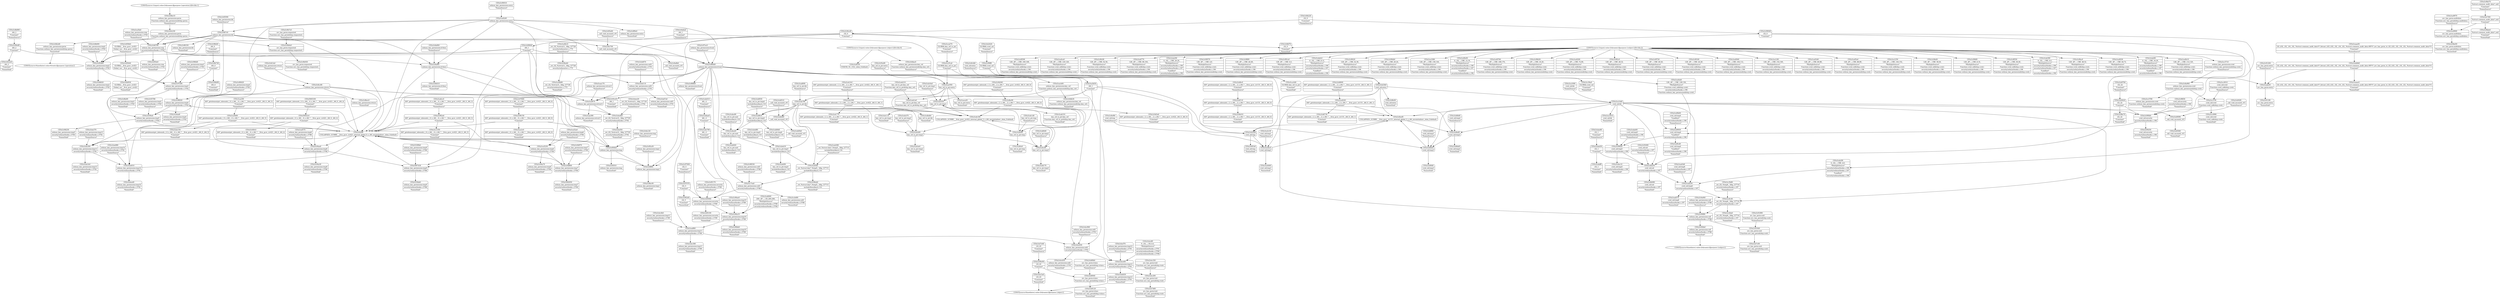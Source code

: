 digraph {
	CE0x3c8b600 [shape=record,shape=Mrecord,label="{CE0x3c8b600|selinux_key_permission:tmp2|security/selinux/hooks.c,5783|*SummSource*}"]
	CE0x3cdd0d0 [shape=record,shape=Mrecord,label="{CE0x3cdd0d0|key_ref_to_ptr:tmp3|*SummSource*}"]
	CE0x3cdc030 [shape=record,shape=Mrecord,label="{CE0x3cdc030|key_ref_to_ptr:tmp1}"]
	CE0x3cdd6c0 [shape=record,shape=Mrecord,label="{CE0x3cdd6c0|key_ref_to_ptr:tmp4|include/linux/key.h,116}"]
	CE0x3c8bec0 [shape=record,shape=Mrecord,label="{CE0x3c8bec0|selinux_key_permission:return|*SummSink*}"]
	CE0x3c96bb0 [shape=record,shape=Mrecord,label="{CE0x3c96bb0|selinux_key_permission:tmp10|security/selinux/hooks.c,5789|*SummSink*}"]
	CE0x3caf3b0 [shape=record,shape=Mrecord,label="{CE0x3caf3b0|_ret_%struct.key*_%tmp5,_!dbg_!27715|include/linux/key.h,116}"]
	CE0x3ca0030 [shape=record,shape=Mrecord,label="{CE0x3ca0030|128:_i8*,_:_CRE_64,72_|*MultipleSource*|Function::cred_sid&Arg::cred::|security/selinux/hooks.c,196|Function::selinux_key_permission&Arg::cred::}"]
	CE0x3cdbe90 [shape=record,shape=Mrecord,label="{CE0x3cdbe90|i64*_getelementptr_inbounds_(_2_x_i64_,_2_x_i64_*___llvm_gcov_ctr422,_i64_0,_i64_0)|*Constant*}"]
	CE0x3ca9970 [shape=record,shape=Mrecord,label="{CE0x3ca9970|avc_has_perm:auditdata|Function::avc_has_perm&Arg::auditdata::|*SummSource*}"]
	CE0x3cdf330 [shape=record,shape=Mrecord,label="{CE0x3cdf330|VOIDTB_TE:_CE2:_elem_0:default:}"]
	CE0x3c91200 [shape=record,shape=Mrecord,label="{CE0x3c91200|avc_has_perm:entry|*SummSource*}"]
	CE0x3cded80 [shape=record,shape=Mrecord,label="{CE0x3cded80|key_ref_to_ptr:tmp5|include/linux/key.h,116|*SummSource*}"]
	CE0x3c8d620 [shape=record,shape=Mrecord,label="{CE0x3c8d620|selinux_key_permission:tmp2|security/selinux/hooks.c,5783|*SummSink*}"]
	CE0x3cda0f0 [shape=record,shape=Mrecord,label="{CE0x3cda0f0|4:_i32,_:_CRE_16,20_|*MultipleSource*|security/selinux/hooks.c,196|security/selinux/hooks.c,197|*LoadInst*|security/selinux/hooks.c,196}"]
	CE0x3c8d930 [shape=record,shape=Mrecord,label="{CE0x3c8d930|GLOBAL:__llvm_gcov_ctr421|Global_var:__llvm_gcov_ctr421|*SummSink*}"]
	CE0x3c9d240 [shape=record,shape=Mrecord,label="{CE0x3c9d240|i64*_getelementptr_inbounds_(_2_x_i64_,_2_x_i64_*___llvm_gcov_ctr422,_i64_0,_i64_0)|*Constant*|*SummSource*}"]
	CE0x3cbd430 [shape=record,shape=Mrecord,label="{CE0x3cbd430|selinux_key_permission:tmp12|security/selinux/hooks.c,5791|*SummSink*}"]
	CE0x3cdb250 [shape=record,shape=Mrecord,label="{CE0x3cdb250|cred_sid:sid|security/selinux/hooks.c,197}"]
	CE0x3cb7f40 [shape=record,shape=Mrecord,label="{CE0x3cb7f40|%struct.common_audit_data*_null|*Constant*}"]
	CE0x3ca0b10 [shape=record,shape=Mrecord,label="{CE0x3ca0b10|128:_i8*,_:_CRE_112,120_|*MultipleSource*|Function::cred_sid&Arg::cred::|security/selinux/hooks.c,196|Function::selinux_key_permission&Arg::cred::}"]
	CE0x3ca4ad0 [shape=record,shape=Mrecord,label="{CE0x3ca4ad0|selinux_key_permission:tmp4|security/selinux/hooks.c,5783|*SummSink*}"]
	CE0x3cdbfa0 [shape=record,shape=Mrecord,label="{CE0x3cdbfa0|key_ref_to_ptr:tmp|*SummSink*}"]
	CE0x3c96230 [shape=record,shape=Mrecord,label="{CE0x3c96230|selinux_key_permission:tmp5|security/selinux/hooks.c,5783|*SummSink*}"]
	CE0x3c8c230 [shape=record,shape=Mrecord,label="{CE0x3c8c230|selinux_key_permission:perm|Function::selinux_key_permission&Arg::perm::}"]
	CE0x3c99820 [shape=record,shape=Mrecord,label="{CE0x3c99820|cred_sid:tmp5|security/selinux/hooks.c,196}"]
	CE0x3c99040 [shape=record,shape=Mrecord,label="{CE0x3c99040|i32_0|*Constant*}"]
	CE0x3c8bc00 [shape=record,shape=Mrecord,label="{CE0x3c8bc00|selinux_key_permission:tmp1|*SummSink*}"]
	CE0x3c884d0 [shape=record,shape=Mrecord,label="{CE0x3c884d0|selinux_key_permission:if.end}"]
	CE0x3c9bd30 [shape=record,shape=Mrecord,label="{CE0x3c9bd30|avc_has_perm:auditdata|Function::avc_has_perm&Arg::auditdata::|*SummSink*}"]
	CE0x3c8a960 [shape=record,shape=Mrecord,label="{CE0x3c8a960|selinux_key_permission:cred|Function::selinux_key_permission&Arg::cred::}"]
	CE0x3c8a120 [shape=record,shape=Mrecord,label="{CE0x3c8a120|selinux_key_permission:tmp|*SummSource*}"]
	CE0x3cda780 [shape=record,shape=Mrecord,label="{CE0x3cda780|key_ref_to_ptr:bb}"]
	CE0x3cc3710 [shape=record,shape=Mrecord,label="{CE0x3cc3710|selinux_key_permission:cred|Function::selinux_key_permission&Arg::cred::|*SummSource*}"]
	CE0x3c8ef60 [shape=record,shape=Mrecord,label="{CE0x3c8ef60|cred_sid:tmp|*SummSource*}"]
	CE0x3cbc580 [shape=record,shape=Mrecord,label="{CE0x3cbc580|selinux_key_permission:tmp11|security/selinux/hooks.c,5789|*SummSink*}"]
	CE0x3cb9360 [shape=record,shape=Mrecord,label="{CE0x3cb9360|_call_void_mcount()_#3|*SummSink*}"]
	CE0x3cd9590 [shape=record,shape=Mrecord,label="{CE0x3cd9590|128:_i8*,_:_CRE_160,168_|*MultipleSource*|Function::cred_sid&Arg::cred::|security/selinux/hooks.c,196|Function::selinux_key_permission&Arg::cred::}"]
	CE0x3cdaff0 [shape=record,shape=Mrecord,label="{CE0x3cdaff0|i32_1|*Constant*|*SummSink*}"]
	CE0x3c8b220 [shape=record,shape=Mrecord,label="{CE0x3c8b220|i32_0|*Constant*|*SummSource*}"]
	CE0x3ca0ce0 [shape=record,shape=Mrecord,label="{CE0x3ca0ce0|128:_i8*,_:_CRE_120,128_|*MultipleSource*|Function::cred_sid&Arg::cred::|security/selinux/hooks.c,196|Function::selinux_key_permission&Arg::cred::}"]
	CE0x3ca14d0 [shape=record,shape=Mrecord,label="{CE0x3ca14d0|cred_sid:bb}"]
	CE0x3c9b930 [shape=record,shape=Mrecord,label="{CE0x3c9b930|avc_has_perm:requested|Function::avc_has_perm&Arg::requested::|*SummSink*}"]
	CE0x3c8d410 [shape=record,shape=Mrecord,label="{CE0x3c8d410|selinux_key_permission:if.then|*SummSink*}"]
	CE0x3cbe150 [shape=record,shape=Mrecord,label="{CE0x3cbe150|i64*_getelementptr_inbounds_(_6_x_i64_,_6_x_i64_*___llvm_gcov_ctr421,_i64_0,_i64_5)|*Constant*|*SummSink*}"]
	CE0x3cc1350 [shape=record,shape=Mrecord,label="{CE0x3cc1350|i64*_getelementptr_inbounds_(_6_x_i64_,_6_x_i64_*___llvm_gcov_ctr421,_i64_0,_i64_3)|*Constant*|*SummSink*}"]
	CE0x3c99ff0 [shape=record,shape=Mrecord,label="{CE0x3c99ff0|GLOBAL:cred_sid|*Constant*}"]
	CE0x3cbcf70 [shape=record,shape=Mrecord,label="{CE0x3cbcf70|selinux_key_permission:tmp12|security/selinux/hooks.c,5791|*SummSource*}"]
	CE0x3c9fc90 [shape=record,shape=Mrecord,label="{CE0x3c9fc90|128:_i8*,_:_CRE_52,56_|*MultipleSource*|Function::cred_sid&Arg::cred::|security/selinux/hooks.c,196|Function::selinux_key_permission&Arg::cred::}"]
	CE0x3caa170 [shape=record,shape=Mrecord,label="{CE0x3caa170|selinux_key_permission:retval.0|*SummSource*}"]
	CE0x3cbe880 [shape=record,shape=Mrecord,label="{CE0x3cbe880|selinux_key_permission:tmp14|security/selinux/hooks.c,5792|*SummSource*}"]
	CE0x3ca9f70 [shape=record,shape=Mrecord,label="{CE0x3ca9f70|selinux_key_permission:retval.0}"]
	CE0x3cd9930 [shape=record,shape=Mrecord,label="{CE0x3cd9930|cred_sid:tmp4|*LoadInst*|security/selinux/hooks.c,196}"]
	CE0x3c986d0 [shape=record,shape=Mrecord,label="{CE0x3c986d0|selinux_key_permission:tmp3|security/selinux/hooks.c,5783|*SummSource*}"]
	CE0x3cc6da0 [shape=record,shape=Mrecord,label="{CE0x3cc6da0|_ret_i32_%tmp6,_!dbg_!27716|security/selinux/hooks.c,197|*SummSink*}"]
	CE0x3ca0770 [shape=record,shape=Mrecord,label="{CE0x3ca0770|128:_i8*,_:_CRE_96,104_|*MultipleSource*|Function::cred_sid&Arg::cred::|security/selinux/hooks.c,196|Function::selinux_key_permission&Arg::cred::}"]
	CE0x3c98d20 [shape=record,shape=Mrecord,label="{CE0x3c98d20|i64_0|*Constant*|*SummSource*}"]
	CE0x3cda290 [shape=record,shape=Mrecord,label="{CE0x3cda290|4:_i32,_:_CRE_20,24_|*MultipleSource*|security/selinux/hooks.c,196|security/selinux/hooks.c,197|*LoadInst*|security/selinux/hooks.c,196}"]
	CE0x5c04aa0 [shape=record,shape=Mrecord,label="{CE0x5c04aa0|selinux_key_permission:tmp8|security/selinux/hooks.c,5786}"]
	CE0x3c9d3a0 [shape=record,shape=Mrecord,label="{CE0x3c9d3a0|i64*_getelementptr_inbounds_(_2_x_i64_,_2_x_i64_*___llvm_gcov_ctr422,_i64_0,_i64_0)|*Constant*|*SummSink*}"]
	CE0x3cb8120 [shape=record,shape=Mrecord,label="{CE0x3cb8120|avc_has_perm:tclass|Function::avc_has_perm&Arg::tclass::|*SummSink*}"]
	CE0x3c8fe00 [shape=record,shape=Mrecord,label="{CE0x3c8fe00|cred_sid:entry|*SummSink*}"]
	CE0x3cacb00 [shape=record,shape=Mrecord,label="{CE0x3cacb00|selinux_key_permission:key_ref|Function::selinux_key_permission&Arg::key_ref::}"]
	CE0x3c9b410 [shape=record,shape=Mrecord,label="{CE0x3c9b410|i64*_getelementptr_inbounds_(_2_x_i64_,_2_x_i64_*___llvm_gcov_ctr131,_i64_0,_i64_0)|*Constant*|*SummSink*}"]
	CE0x3cdad30 [shape=record,shape=Mrecord,label="{CE0x3cdad30|i32_1|*Constant*}"]
	CE0x3cdb080 [shape=record,shape=Mrecord,label="{CE0x3cdb080|cred_sid:sid|security/selinux/hooks.c,197|*SummSink*}"]
	"CONST[source:1(input),value:2(dynamic)][purpose:{object}][SrcIdx:0]"
	CE0x3caf570 [shape=record,shape=Mrecord,label="{CE0x3caf570|selinux_key_permission:tmp8|security/selinux/hooks.c,5786|*SummSource*}"]
	CE0x3cbc200 [shape=record,shape=Mrecord,label="{CE0x3cbc200|avc_has_perm:tsid|Function::avc_has_perm&Arg::tsid::}"]
	"CONST[source:0(mediator),value:2(dynamic)][purpose:{object}]"
	CE0x3c90010 [shape=record,shape=Mrecord,label="{CE0x3c90010|selinux_key_permission:entry|*SummSource*}"]
	CE0x3c8c0d0 [shape=record,shape=Mrecord,label="{CE0x3c8c0d0|cred_sid:entry|*SummSource*}"]
	CE0x3cc36a0 [shape=record,shape=Mrecord,label="{CE0x3cc36a0|GLOBAL:cred_sid|*Constant*|*SummSink*}"]
	CE0x3cb8bd0 [shape=record,shape=Mrecord,label="{CE0x3cb8bd0|cred_sid:tmp2|*SummSink*}"]
	CE0x3cd9cd0 [shape=record,shape=Mrecord,label="{CE0x3cd9cd0|cred_sid:tmp4|*LoadInst*|security/selinux/hooks.c,196|*SummSink*}"]
	CE0x3c8a800 [shape=record,shape=Mrecord,label="{CE0x3c8a800|selinux_key_permission:if.then|*SummSource*}"]
	CE0x3cbe370 [shape=record,shape=Mrecord,label="{CE0x3cbe370|selinux_key_permission:tmp13|security/selinux/hooks.c,5792|*SummSource*}"]
	CE0x3c99570 [shape=record,shape=Mrecord,label="{CE0x3c99570|128:_i8*,_:_CRE_4,8_|*MultipleSource*|Function::cred_sid&Arg::cred::|security/selinux/hooks.c,196|Function::selinux_key_permission&Arg::cred::}"]
	CE0x3cb9760 [shape=record,shape=Mrecord,label="{CE0x3cb9760|i32_22|*Constant*|*SummSource*}"]
	CE0x3cbcdf0 [shape=record,shape=Mrecord,label="{CE0x3cbcdf0|0:_i32,_:_CR_0,4_|*MultipleSource*|security/selinux/hooks.c,5791|security/selinux/hooks.c,5789|security/selinux/hooks.c,5789}"]
	CE0x3cb8040 [shape=record,shape=Mrecord,label="{CE0x3cb8040|avc_has_perm:tclass|Function::avc_has_perm&Arg::tclass::}"]
	CE0x533f9b0 [shape=record,shape=Mrecord,label="{CE0x533f9b0|selinux_key_permission:tmp9|security/selinux/hooks.c,5786|*SummSource*}"]
	CE0x3582050 [shape=record,shape=Mrecord,label="{CE0x3582050|selinux_key_permission:tmp7|security/selinux/hooks.c,5784|*SummSink*}"]
	CE0x3cca270 [shape=record,shape=Mrecord,label="{CE0x3cca270|GLOBAL:key_ref_to_ptr|*Constant*|*SummSource*}"]
	CE0x3ca5fa0 [shape=record,shape=Mrecord,label="{CE0x3ca5fa0|selinux_key_permission:cmp|security/selinux/hooks.c,5783|*SummSource*}"]
	CE0x3cb23b0 [shape=record,shape=Mrecord,label="{CE0x3cb23b0|cred_sid:entry}"]
	CE0x3cd9b00 [shape=record,shape=Mrecord,label="{CE0x3cd9b00|cred_sid:tmp4|*LoadInst*|security/selinux/hooks.c,196|*SummSource*}"]
	CE0x3ca0eb0 [shape=record,shape=Mrecord,label="{CE0x3ca0eb0|128:_i8*,_:_CRE_128,136_|*MultipleSource*|Function::cred_sid&Arg::cred::|security/selinux/hooks.c,196|Function::selinux_key_permission&Arg::cred::}"]
	CE0x3caaa50 [shape=record,shape=Mrecord,label="{CE0x3caaa50|i32_(i32,_i32,_i16,_i32,_%struct.common_audit_data*)*_bitcast_(i32_(i32,_i32,_i16,_i32,_%struct.common_audit_data.495*)*_avc_has_perm_to_i32_(i32,_i32,_i16,_i32,_%struct.common_audit_data*)*)|*Constant*|*SummSource*}"]
	CE0x3cbd8d0 [shape=record,shape=Mrecord,label="{CE0x3cbd8d0|i32_(i32,_i32,_i16,_i32,_%struct.common_audit_data*)*_bitcast_(i32_(i32,_i32,_i16,_i32,_%struct.common_audit_data.495*)*_avc_has_perm_to_i32_(i32,_i32,_i16,_i32,_%struct.common_audit_data*)*)|*Constant*}"]
	CE0x3ca9900 [shape=record,shape=Mrecord,label="{CE0x3ca9900|avc_has_perm:auditdata|Function::avc_has_perm&Arg::auditdata::}"]
	CE0x3cbc330 [shape=record,shape=Mrecord,label="{CE0x3cbc330|avc_has_perm:tsid|Function::avc_has_perm&Arg::tsid::|*SummSource*}"]
	CE0x3cbe810 [shape=record,shape=Mrecord,label="{CE0x3cbe810|selinux_key_permission:tmp14|security/selinux/hooks.c,5792}"]
	CE0x3ca5230 [shape=record,shape=Mrecord,label="{CE0x3ca5230|selinux_key_permission:tmp6|security/selinux/hooks.c,5784}"]
	CE0x3cb9420 [shape=record,shape=Mrecord,label="{CE0x3cb9420|i32_22|*Constant*}"]
	CE0x3cbef50 [shape=record,shape=Mrecord,label="{CE0x3cbef50|_ret_i32_%retval.0,_!dbg_!27729|security/selinux/hooks.c,5792|*SummSink*}"]
	CE0x3c8c2e0 [shape=record,shape=Mrecord,label="{CE0x3c8c2e0|i64_2|*Constant*|*SummSink*}"]
	CE0x3ca62d0 [shape=record,shape=Mrecord,label="{CE0x3ca62d0|selinux_key_permission:entry}"]
	CE0x5c04a30 [shape=record,shape=Mrecord,label="{CE0x5c04a30|selinux_key_permission:tmp8|security/selinux/hooks.c,5786|*SummSink*}"]
	CE0x3c94cd0 [shape=record,shape=Mrecord,label="{CE0x3c94cd0|i32_0|*Constant*}"]
	CE0x3c8c5a0 [shape=record,shape=Mrecord,label="{CE0x3c8c5a0|selinux_key_permission:return|*SummSource*}"]
	CE0x3cdcef0 [shape=record,shape=Mrecord,label="{CE0x3cdcef0|key_ref_to_ptr:tmp3}"]
	CE0x3c9f8f0 [shape=record,shape=Mrecord,label="{CE0x3c9f8f0|128:_i8*,_:_CRE_44,48_|*MultipleSource*|Function::cred_sid&Arg::cred::|security/selinux/hooks.c,196|Function::selinux_key_permission&Arg::cred::}"]
	CE0x3c98020 [shape=record,shape=Mrecord,label="{CE0x3c98020|selinux_key_permission:tmp4|security/selinux/hooks.c,5783}"]
	CE0x5c049c0 [shape=record,shape=Mrecord,label="{CE0x5c049c0|i64*_getelementptr_inbounds_(_6_x_i64_,_6_x_i64_*___llvm_gcov_ctr421,_i64_0,_i64_4)|*Constant*|*SummSink*}"]
	CE0x3c991e0 [shape=record,shape=Mrecord,label="{CE0x3c991e0|128:_i8*,_:_CRE_0,4_|*MultipleSource*|Function::cred_sid&Arg::cred::|security/selinux/hooks.c,196|Function::selinux_key_permission&Arg::cred::}"]
	CE0x3cb9090 [shape=record,shape=Mrecord,label="{CE0x3cb9090|_call_void_mcount()_#3}"]
	"CONST[source:1(input),value:2(dynamic)][purpose:{subject}][SrcIdx:2]"
	CE0x3c93490 [shape=record,shape=Mrecord,label="{CE0x3c93490|cred_sid:sid|security/selinux/hooks.c,197|*SummSource*}"]
	CE0x50652c0 [shape=record,shape=Mrecord,label="{CE0x50652c0|i64*_getelementptr_inbounds_(_6_x_i64_,_6_x_i64_*___llvm_gcov_ctr421,_i64_0,_i64_4)|*Constant*}"]
	CE0x5065330 [shape=record,shape=Mrecord,label="{CE0x5065330|i64*_getelementptr_inbounds_(_6_x_i64_,_6_x_i64_*___llvm_gcov_ctr421,_i64_0,_i64_4)|*Constant*|*SummSource*}"]
	CE0x3cbc4b0 [shape=record,shape=Mrecord,label="{CE0x3cbc4b0|selinux_key_permission:tmp11|security/selinux/hooks.c,5789|*SummSource*}"]
	CE0x3cdd5b0 [shape=record,shape=Mrecord,label="{CE0x3cdd5b0|_call_void_mcount()_#3|*SummSink*}"]
	CE0x3c8be10 [shape=record,shape=Mrecord,label="{CE0x3c8be10|selinux_key_permission:perm|Function::selinux_key_permission&Arg::perm::|*SummSource*}"]
	CE0x3cdd9d0 [shape=record,shape=Mrecord,label="{CE0x3cdd9d0|key_ref_to_ptr:tmp4|include/linux/key.h,116|*SummSink*}"]
	CE0x3c9d860 [shape=record,shape=Mrecord,label="{CE0x3c9d860|selinux_key_permission:tmp7|security/selinux/hooks.c,5784}"]
	CE0x3cda6c0 [shape=record,shape=Mrecord,label="{CE0x3cda6c0|4:_i32,_:_CRE_8,12_|*MultipleSource*|security/selinux/hooks.c,196|security/selinux/hooks.c,197|*LoadInst*|security/selinux/hooks.c,196}"]
	CE0x3ca6660 [shape=record,shape=Mrecord,label="{CE0x3ca6660|200:_i8*,_:_CR_200,208_|*MultipleSource*|security/selinux/hooks.c,5788|security/selinux/hooks.c,5789}"]
	CE0x3c8c700 [shape=record,shape=Mrecord,label="{CE0x3c8c700|_call_void_mcount()_#3}"]
	CE0x3c97ec0 [shape=record,shape=Mrecord,label="{CE0x3c97ec0|selinux_key_permission:if.end|*SummSource*}"]
	CE0x3c962a0 [shape=record,shape=Mrecord,label="{CE0x3c962a0|i64*_getelementptr_inbounds_(_6_x_i64_,_6_x_i64_*___llvm_gcov_ctr421,_i64_0,_i64_3)|*Constant*}"]
	CE0x3cdab00 [shape=record,shape=Mrecord,label="{CE0x3cdab00|cred_sid:tmp5|security/selinux/hooks.c,196|*SummSource*}"]
	CE0x3c8b7e0 [shape=record,shape=Mrecord,label="{CE0x3c8b7e0|selinux_key_permission:bb}"]
	"CONST[source:0(mediator),value:2(dynamic)][purpose:{subject}]"
	CE0x3c99e80 [shape=record,shape=Mrecord,label="{CE0x3c99e80|i64_2|*Constant*}"]
	CE0x3c9f420 [shape=record,shape=Mrecord,label="{CE0x3c9f420|128:_i8*,_:_CRE_32,36_|*MultipleSource*|Function::cred_sid&Arg::cred::|security/selinux/hooks.c,196|Function::selinux_key_permission&Arg::cred::}"]
	CE0x3ca3c30 [shape=record,shape=Mrecord,label="{CE0x3ca3c30|cred_sid:tmp1|*SummSource*}"]
	CE0x3caca20 [shape=record,shape=Mrecord,label="{CE0x3caca20|key_ref_to_ptr:entry|*SummSink*}"]
	CE0x3caa5f0 [shape=record,shape=Mrecord,label="{CE0x3caa5f0|i64*_getelementptr_inbounds_(_6_x_i64_,_6_x_i64_*___llvm_gcov_ctr421,_i64_0,_i64_5)|*Constant*|*SummSource*}"]
	"CONST[source:1(input),value:2(dynamic)][purpose:{operation}][SrcIdx:1]"
	CE0x3c902d0 [shape=record,shape=Mrecord,label="{CE0x3c902d0|i32_5|*Constant*|*SummSink*}"]
	CE0x3ca9b80 [shape=record,shape=Mrecord,label="{CE0x3ca9b80|_ret_i32_%retval.0,_!dbg_!27728|security/selinux/avc.c,775|*SummSink*}"]
	CE0x3ca1810 [shape=record,shape=Mrecord,label="{CE0x3ca1810|cred_sid:bb|*SummSink*}"]
	CE0x3cac950 [shape=record,shape=Mrecord,label="{CE0x3cac950|key_ref_to_ptr:entry}"]
	CE0x3cad690 [shape=record,shape=Mrecord,label="{CE0x3cad690|key_ref_to_ptr:bb|*SummSource*}"]
	CE0x3c99db0 [shape=record,shape=Mrecord,label="{CE0x3c99db0|128:_i8*,_:_CRE_20,24_|*MultipleSource*|Function::cred_sid&Arg::cred::|security/selinux/hooks.c,196|Function::selinux_key_permission&Arg::cred::}"]
	CE0x3cab310 [shape=record,shape=Mrecord,label="{CE0x3cab310|key_ref_to_ptr:key_ref|Function::key_ref_to_ptr&Arg::key_ref::|*SummSink*}"]
	CE0x3c8eef0 [shape=record,shape=Mrecord,label="{CE0x3c8eef0|COLLAPSED:_GCMRE___llvm_gcov_ctr131_internal_global_2_x_i64_zeroinitializer:_elem_0:default:}"]
	CE0x3cb92f0 [shape=record,shape=Mrecord,label="{CE0x3cb92f0|_call_void_mcount()_#3|*SummSource*}"]
	CE0x3ca4460 [shape=record,shape=Mrecord,label="{CE0x3ca4460|cred_sid:tmp1|*SummSink*}"]
	CE0x3cab210 [shape=record,shape=Mrecord,label="{CE0x3cab210|key_ref_to_ptr:key_ref|Function::key_ref_to_ptr&Arg::key_ref::|*SummSource*}"]
	CE0x3c96a10 [shape=record,shape=Mrecord,label="{CE0x3c96a10|selinux_key_permission:tmp10|security/selinux/hooks.c,5789}"]
	CE0x3cb8730 [shape=record,shape=Mrecord,label="{CE0x3cb8730|i64*_getelementptr_inbounds_(_2_x_i64_,_2_x_i64_*___llvm_gcov_ctr131,_i64_0,_i64_1)|*Constant*|*SummSink*}"]
	CE0x3cdc300 [shape=record,shape=Mrecord,label="{CE0x3cdc300|i64*_getelementptr_inbounds_(_2_x_i64_,_2_x_i64_*___llvm_gcov_ctr422,_i64_0,_i64_1)|*Constant*}"]
	CE0x3ca1080 [shape=record,shape=Mrecord,label="{CE0x3ca1080|128:_i8*,_:_CRE_136,144_|*MultipleSource*|Function::cred_sid&Arg::cred::|security/selinux/hooks.c,196|Function::selinux_key_permission&Arg::cred::}"]
	CE0x3c98e70 [shape=record,shape=Mrecord,label="{CE0x3c98e70|i32_22|*Constant*|*SummSink*}"]
	CE0x3c96eb0 [shape=record,shape=Mrecord,label="{CE0x3c96eb0|_ret_%struct.key*_%tmp5,_!dbg_!27715|include/linux/key.h,116|*SummSink*}"]
	CE0x3cde160 [shape=record,shape=Mrecord,label="{CE0x3cde160|COLLAPSED:_GCMRE___llvm_gcov_ctr422_internal_global_2_x_i64_zeroinitializer:_elem_0:default:}"]
	CE0x3c8db30 [shape=record,shape=Mrecord,label="{CE0x3c8db30|selinux_key_permission:key_ref|Function::selinux_key_permission&Arg::key_ref::|*SummSink*}"]
	CE0x3c9bb70 [shape=record,shape=Mrecord,label="{CE0x3c9bb70|%struct.common_audit_data*_null|*Constant*|*SummSource*}"]
	CE0x3cbedb0 [shape=record,shape=Mrecord,label="{CE0x3cbedb0|_ret_i32_%retval.0,_!dbg_!27729|security/selinux/hooks.c,5792}"]
	CE0x3cbc960 [shape=record,shape=Mrecord,label="{CE0x3cbc960|selinux_key_permission:sid2|security/selinux/hooks.c,5791|*SummSource*}"]
	CE0x533fab0 [shape=record,shape=Mrecord,label="{CE0x533fab0|selinux_key_permission:tmp9|security/selinux/hooks.c,5786|*SummSink*}"]
	CE0x3cc7ea0 [shape=record,shape=Mrecord,label="{CE0x3cc7ea0|selinux_key_permission:call1|security/selinux/hooks.c,5788}"]
	CE0x3c8dac0 [shape=record,shape=Mrecord,label="{CE0x3c8dac0|selinux_key_permission:key_ref|Function::selinux_key_permission&Arg::key_ref::|*SummSource*}"]
	CE0x3cdd280 [shape=record,shape=Mrecord,label="{CE0x3cdd280|_call_void_mcount()_#3}"]
	CE0x3cd9e00 [shape=record,shape=Mrecord,label="{CE0x3cd9e00|4:_i32,_:_CRE_12,16_|*MultipleSource*|security/selinux/hooks.c,196|security/selinux/hooks.c,197|*LoadInst*|security/selinux/hooks.c,196}"]
	CE0x3c928a0 [shape=record,shape=Mrecord,label="{CE0x3c928a0|selinux_key_permission:call|security/selinux/hooks.c,5786|*SummSink*}"]
	CE0x3cbc830 [shape=record,shape=Mrecord,label="{CE0x3cbc830|selinux_key_permission:sid2|security/selinux/hooks.c,5791}"]
	CE0x3cd9760 [shape=record,shape=Mrecord,label="{CE0x3cd9760|128:_i8*,_:_CRE_168,176_|*MultipleSource*|Function::cred_sid&Arg::cred::|security/selinux/hooks.c,196|Function::selinux_key_permission&Arg::cred::}"]
	CE0x3cb80b0 [shape=record,shape=Mrecord,label="{CE0x3cb80b0|avc_has_perm:tclass|Function::avc_has_perm&Arg::tclass::|*SummSource*}"]
	CE0x3c9a060 [shape=record,shape=Mrecord,label="{CE0x3c9a060|selinux_key_permission:call|security/selinux/hooks.c,5786|*SummSource*}"]
	CE0x3c99f80 [shape=record,shape=Mrecord,label="{CE0x3c99f80|selinux_key_permission:call|security/selinux/hooks.c,5786}"]
	CE0x3cde610 [shape=record,shape=Mrecord,label="{CE0x3cde610|i64_-2|*Constant*|*SummSource*}"]
	CE0x3cda5f0 [shape=record,shape=Mrecord,label="{CE0x3cda5f0|4:_i32,_:_CRE_4,8_|*MultipleSource*|security/selinux/hooks.c,196|security/selinux/hooks.c,197|*LoadInst*|security/selinux/hooks.c,196}"]
	CE0x3c99b50 [shape=record,shape=Mrecord,label="{CE0x3c99b50|128:_i8*,_:_CRE_16,20_|*MultipleSource*|Function::cred_sid&Arg::cred::|security/selinux/hooks.c,196|Function::selinux_key_permission&Arg::cred::}"]
	CE0x3ca0200 [shape=record,shape=Mrecord,label="{CE0x3ca0200|128:_i8*,_:_CRE_72,80_|*MultipleSource*|Function::cred_sid&Arg::cred::|security/selinux/hooks.c,196|Function::selinux_key_permission&Arg::cred::}"]
	CE0x3cca3d0 [shape=record,shape=Mrecord,label="{CE0x3cca3d0|GLOBAL:key_ref_to_ptr|*Constant*|*SummSink*}"]
	CE0x3c8cc80 [shape=record,shape=Mrecord,label="{CE0x3c8cc80|selinux_key_permission:return}"]
	CE0x3cc5b80 [shape=record,shape=Mrecord,label="{CE0x3cc5b80|_ret_i32_%tmp6,_!dbg_!27716|security/selinux/hooks.c,197|*SummSource*}"]
	CE0x3caaac0 [shape=record,shape=Mrecord,label="{CE0x3caaac0|i32_(i32,_i32,_i16,_i32,_%struct.common_audit_data*)*_bitcast_(i32_(i32,_i32,_i16,_i32,_%struct.common_audit_data.495*)*_avc_has_perm_to_i32_(i32,_i32,_i16,_i32,_%struct.common_audit_data*)*)|*Constant*|*SummSink*}"]
	CE0x3caab30 [shape=record,shape=Mrecord,label="{CE0x3caab30|avc_has_perm:entry}"]
	CE0x3c9f2c0 [shape=record,shape=Mrecord,label="{CE0x3c9f2c0|128:_i8*,_:_CRE_28,32_|*MultipleSource*|Function::cred_sid&Arg::cred::|security/selinux/hooks.c,196|Function::selinux_key_permission&Arg::cred::}"]
	CE0x3cdc5c0 [shape=record,shape=Mrecord,label="{CE0x3cdc5c0|i64*_getelementptr_inbounds_(_2_x_i64_,_2_x_i64_*___llvm_gcov_ctr422,_i64_0,_i64_1)|*Constant*|*SummSource*}"]
	CE0x3cbcb50 [shape=record,shape=Mrecord,label="{CE0x3cbcb50|selinux_key_permission:sid2|security/selinux/hooks.c,5791|*SummSink*}"]
	CE0x3c9d970 [shape=record,shape=Mrecord,label="{CE0x3c9d970|selinux_key_permission:tmp7|security/selinux/hooks.c,5784|*SummSource*}"]
	CE0x3cdcb70 [shape=record,shape=Mrecord,label="{CE0x3cdcb70|key_ref_to_ptr:tmp2|*SummSource*}"]
	CE0x3c89840 [shape=record,shape=Mrecord,label="{CE0x3c89840|i64_1|*Constant*}"]
	CE0x3c990b0 [shape=record,shape=Mrecord,label="{CE0x3c990b0|cred_sid:security|security/selinux/hooks.c,196}"]
	CE0x3c85820 [shape=record,shape=Mrecord,label="{CE0x3c85820|selinux_key_permission:tmp}"]
	CE0x3cde790 [shape=record,shape=Mrecord,label="{CE0x3cde790|i64_-2|*Constant*|*SummSink*}"]
	CE0x3ccb480 [shape=record,shape=Mrecord,label="{CE0x3ccb480|selinux_key_permission:call1|security/selinux/hooks.c,5788|*SummSink*}"]
	CE0x3c85100 [shape=record,shape=Mrecord,label="{CE0x3c85100|selinux_key_permission:security|security/selinux/hooks.c,5789|*SummSink*}"]
	CE0x3c88860 [shape=record,shape=Mrecord,label="{CE0x3c88860|selinux_key_permission:if.end|*SummSink*}"]
	CE0x3cbf110 [shape=record,shape=Mrecord,label="{CE0x3cbf110|i64*_getelementptr_inbounds_(_2_x_i64_,_2_x_i64_*___llvm_gcov_ctr131,_i64_0,_i64_0)|*Constant*}"]
	CE0x3c91640 [shape=record,shape=Mrecord,label="{CE0x3c91640|avc_has_perm:ssid|Function::avc_has_perm&Arg::ssid::}"]
	CE0x3cb8b60 [shape=record,shape=Mrecord,label="{CE0x3cb8b60|cred_sid:tmp2|*SummSource*}"]
	CE0x3cb7c00 [shape=record,shape=Mrecord,label="{CE0x3cb7c00|avc_has_perm:ssid|Function::avc_has_perm&Arg::ssid::|*SummSink*}"]
	CE0x3cc3780 [shape=record,shape=Mrecord,label="{CE0x3cc3780|selinux_key_permission:cred|Function::selinux_key_permission&Arg::cred::|*SummSink*}"]
	CE0x3c8a6a0 [shape=record,shape=Mrecord,label="{CE0x3c8a6a0|i64_1|*Constant*|*SummSource*}"]
	CE0x3c8d780 [shape=record,shape=Mrecord,label="{CE0x3c8d780|selinux_key_permission:cmp|security/selinux/hooks.c,5783}"]
	CE0x3cbea40 [shape=record,shape=Mrecord,label="{CE0x3cbea40|selinux_key_permission:tmp14|security/selinux/hooks.c,5792|*SummSink*}"]
	CE0x3cdc110 [shape=record,shape=Mrecord,label="{CE0x3cdc110|key_ref_to_ptr:tmp1|*SummSink*}"]
	CE0x3cded10 [shape=record,shape=Mrecord,label="{CE0x3cded10|key_ref_to_ptr:tmp5|include/linux/key.h,116}"]
	CE0x3c93c20 [shape=record,shape=Mrecord,label="{CE0x3c93c20|i64_1|*Constant*|*SummSink*}"]
	CE0x3cbd110 [shape=record,shape=Mrecord,label="{CE0x3cbd110|selinux_key_permission:call3|security/selinux/hooks.c,5791}"]
	CE0x3c8af60 [shape=record,shape=Mrecord,label="{CE0x3c8af60|selinux_key_permission:if.then}"]
	CE0x3c9f720 [shape=record,shape=Mrecord,label="{CE0x3c9f720|128:_i8*,_:_CRE_40,44_|*MultipleSource*|Function::cred_sid&Arg::cred::|security/selinux/hooks.c,196|Function::selinux_key_permission&Arg::cred::}"]
	CE0x3cdc0a0 [shape=record,shape=Mrecord,label="{CE0x3cdc0a0|key_ref_to_ptr:tmp1|*SummSource*}"]
	CE0x3c8bf70 [shape=record,shape=Mrecord,label="{CE0x3c8bf70|i32_0|*Constant*|*SummSink*}"]
	CE0x3c85a30 [shape=record,shape=Mrecord,label="{CE0x3c85a30|selinux_key_permission:tmp1|*SummSource*}"]
	CE0x3caa380 [shape=record,shape=Mrecord,label="{CE0x3caa380|selinux_key_permission:retval.0|*SummSink*}"]
	CE0x3c9f160 [shape=record,shape=Mrecord,label="{CE0x3c9f160|128:_i8*,_:_CRE_24,28_|*MultipleSource*|Function::cred_sid&Arg::cred::|security/selinux/hooks.c,196|Function::selinux_key_permission&Arg::cred::}"]
	CE0x3cbfbc0 [shape=record,shape=Mrecord,label="{CE0x3cbfbc0|i64*_getelementptr_inbounds_(_2_x_i64_,_2_x_i64_*___llvm_gcov_ctr131,_i64_0,_i64_0)|*Constant*|*SummSource*}"]
	CE0x3ca0940 [shape=record,shape=Mrecord,label="{CE0x3ca0940|128:_i8*,_:_CRE_104,112_|*MultipleSource*|Function::cred_sid&Arg::cred::|security/selinux/hooks.c,196|Function::selinux_key_permission&Arg::cred::}"]
	CE0x3cc91a0 [shape=record,shape=Mrecord,label="{CE0x3cc91a0|GLOBAL:key_ref_to_ptr|*Constant*}"]
	CE0x3cdd170 [shape=record,shape=Mrecord,label="{CE0x3cdd170|key_ref_to_ptr:tmp3|*SummSink*}"]
	CE0x3cb8f60 [shape=record,shape=Mrecord,label="{CE0x3cb8f60|cred_sid:tmp3|*SummSource*}"]
	CE0x3cde0f0 [shape=record,shape=Mrecord,label="{CE0x3cde0f0|key_ref_to_ptr:tmp}"]
	CE0x3c85f10 [shape=record,shape=Mrecord,label="{CE0x3c85f10|selinux_key_permission:tmp|*SummSink*}"]
	CE0x3ca12f0 [shape=record,shape=Mrecord,label="{CE0x3ca12f0|128:_i8*,_:_CRE_152,160_|*MultipleSource*|Function::cred_sid&Arg::cred::|security/selinux/hooks.c,196|Function::selinux_key_permission&Arg::cred::}"]
	CE0x3c94a70 [shape=record,shape=Mrecord,label="{CE0x3c94a70|selinux_key_permission:tmp6|security/selinux/hooks.c,5784|*SummSink*}"]
	CE0x3cddae0 [shape=record,shape=Mrecord,label="{CE0x3cddae0|i64_-2|*Constant*}"]
	CE0x3c97070 [shape=record,shape=Mrecord,label="{CE0x3c97070|i32_5|*Constant*}"]
	CE0x3cadf60 [shape=record,shape=Mrecord,label="{CE0x3cadf60|selinux_key_permission:tmp11|security/selinux/hooks.c,5789}"]
	CE0x3c85060 [shape=record,shape=Mrecord,label="{CE0x3c85060|selinux_key_permission:security|security/selinux/hooks.c,5789}"]
	CE0x3cc6c40 [shape=record,shape=Mrecord,label="{CE0x3cc6c40|_ret_i32_%tmp6,_!dbg_!27716|security/selinux/hooks.c,197}"]
	CE0x3c8f9e0 [shape=record,shape=Mrecord,label="{CE0x3c8f9e0|selinux_key_permission:entry|*SummSink*}"]
	CE0x3cad230 [shape=record,shape=Mrecord,label="{CE0x3cad230|cred_sid:tmp6|security/selinux/hooks.c,197}"]
	CE0x3c913f0 [shape=record,shape=Mrecord,label="{CE0x3c913f0|avc_has_perm:entry|*SummSink*}"]
	CE0x3cbce60 [shape=record,shape=Mrecord,label="{CE0x3cbce60|selinux_key_permission:tmp12|security/selinux/hooks.c,5791}"]
	CE0x3cb2420 [shape=record,shape=Mrecord,label="{CE0x3cb2420|GLOBAL:cred_sid|*Constant*|*SummSource*}"]
	CE0x3c9beb0 [shape=record,shape=Mrecord,label="{CE0x3c9beb0|_ret_i32_%retval.0,_!dbg_!27728|security/selinux/avc.c,775}"]
	CE0x3cdbdb0 [shape=record,shape=Mrecord,label="{CE0x3cdbdb0|key_ref_to_ptr:bb|*SummSink*}"]
	CE0x3cdea20 [shape=record,shape=Mrecord,label="{CE0x3cdea20|key_ref_to_ptr:and|include/linux/key.h,116}"]
	CE0x3c856b0 [shape=record,shape=Mrecord,label="{CE0x3c856b0|GLOBAL:__llvm_gcov_ctr421|Global_var:__llvm_gcov_ctr421|*SummSource*}"]
	CE0x3cc4910 [shape=record,shape=Mrecord,label="{CE0x3cc4910|cred_sid:cred|Function::cred_sid&Arg::cred::|*SummSource*}"]
	CE0x3cb22b0 [shape=record,shape=Mrecord,label="{CE0x3cb22b0|cred_sid:tmp}"]
	CE0x3c8b890 [shape=record,shape=Mrecord,label="{CE0x3c8b890|i64_2|*Constant*|*SummSource*}"]
	CE0x3cab380 [shape=record,shape=Mrecord,label="{CE0x3cab380|_ret_%struct.key*_%tmp5,_!dbg_!27715|include/linux/key.h,116|*SummSource*}"]
	CE0x3c854e0 [shape=record,shape=Mrecord,label="{CE0x3c854e0|selinux_key_permission:cmp|security/selinux/hooks.c,5783|*SummSink*}"]
	CE0x3cc4980 [shape=record,shape=Mrecord,label="{CE0x3cc4980|cred_sid:cred|Function::cred_sid&Arg::cred::|*SummSink*}"]
	CE0x3cab1a0 [shape=record,shape=Mrecord,label="{CE0x3cab1a0|key_ref_to_ptr:key_ref|Function::key_ref_to_ptr&Arg::key_ref::}"]
	CE0x3cad570 [shape=record,shape=Mrecord,label="{CE0x3cad570|cred_sid:tmp6|security/selinux/hooks.c,197|*SummSink*}"]
	"CONST[source:0(mediator),value:0(static)][purpose:{operation}]"
	CE0x3c98d90 [shape=record,shape=Mrecord,label="{CE0x3c98d90|i64_0|*Constant*|*SummSink*}"]
	CE0x3c93a90 [shape=record,shape=Mrecord,label="{CE0x3c93a90|key_ref_to_ptr:entry|*SummSource*}"]
	CE0x3c85590 [shape=record,shape=Mrecord,label="{CE0x3c85590|selinux_key_permission:bb|*SummSource*}"]
	CE0x3ca03d0 [shape=record,shape=Mrecord,label="{CE0x3ca03d0|128:_i8*,_:_CRE_80,88_|*MultipleSource*|Function::cred_sid&Arg::cred::|security/selinux/hooks.c,196|Function::selinux_key_permission&Arg::cred::}"]
	CE0x3cb7d60 [shape=record,shape=Mrecord,label="{CE0x3cb7d60|avc_has_perm:tsid|Function::avc_has_perm&Arg::tsid::|*SummSink*}"]
	CE0x3cdcbe0 [shape=record,shape=Mrecord,label="{CE0x3cdcbe0|key_ref_to_ptr:tmp2|*SummSink*}"]
	CE0x3cde1d0 [shape=record,shape=Mrecord,label="{CE0x3cde1d0|key_ref_to_ptr:tmp|*SummSource*}"]
	CE0x3c9b7c0 [shape=record,shape=Mrecord,label="{CE0x3c9b7c0|avc_has_perm:requested|Function::avc_has_perm&Arg::requested::|*SummSource*}"]
	CE0x3c9bbe0 [shape=record,shape=Mrecord,label="{CE0x3c9bbe0|%struct.common_audit_data*_null|*Constant*|*SummSink*}"]
	CE0x3c97800 [shape=record,shape=Mrecord,label="{CE0x3c97800|i64*_getelementptr_inbounds_(_6_x_i64_,_6_x_i64_*___llvm_gcov_ctr421,_i64_0,_i64_0)|*Constant*|*SummSource*}"]
	CE0x3cbd7a0 [shape=record,shape=Mrecord,label="{CE0x3cbd7a0|selinux_key_permission:call3|security/selinux/hooks.c,5791|*SummSink*}"]
	CE0x3c8ff60 [shape=record,shape=Mrecord,label="{CE0x3c8ff60|selinux_key_permission:tmp1}"]
	CE0x3c98530 [shape=record,shape=Mrecord,label="{CE0x3c98530|selinux_key_permission:call1|security/selinux/hooks.c,5788|*SummSource*}"]
	CE0x3cb8600 [shape=record,shape=Mrecord,label="{CE0x3cb8600|i64*_getelementptr_inbounds_(_2_x_i64_,_2_x_i64_*___llvm_gcov_ctr131,_i64_0,_i64_1)|*Constant*|*SummSource*}"]
	CE0x3cad3d0 [shape=record,shape=Mrecord,label="{CE0x3cad3d0|cred_sid:tmp6|security/selinux/hooks.c,197|*SummSource*}"]
	CE0x3c85e60 [shape=record,shape=Mrecord,label="{CE0x3c85e60|_call_void_mcount()_#3|*SummSource*}"]
	CE0x3cdd510 [shape=record,shape=Mrecord,label="{CE0x3cdd510|_call_void_mcount()_#3|*SummSource*}"]
	CE0x3cb8af0 [shape=record,shape=Mrecord,label="{CE0x3cb8af0|cred_sid:tmp2}"]
	CE0x3cdef00 [shape=record,shape=Mrecord,label="{CE0x3cdef00|key_ref_to_ptr:tmp5|include/linux/key.h,116|*SummSink*}"]
	CE0x3ca05a0 [shape=record,shape=Mrecord,label="{CE0x3ca05a0|128:_i8*,_:_CRE_88,89_|*MultipleSource*|Function::cred_sid&Arg::cred::|security/selinux/hooks.c,196|Function::selinux_key_permission&Arg::cred::}"]
	CE0x3ca1690 [shape=record,shape=Mrecord,label="{CE0x3ca1690|cred_sid:bb|*SummSource*}"]
	CE0x3ca4220 [shape=record,shape=Mrecord,label="{CE0x3ca4220|i64*_getelementptr_inbounds_(_2_x_i64_,_2_x_i64_*___llvm_gcov_ctr131,_i64_0,_i64_1)|*Constant*}"]
	CE0x3ca1250 [shape=record,shape=Mrecord,label="{CE0x3ca1250|128:_i8*,_:_CRE_144,152_|*MultipleSource*|Function::cred_sid&Arg::cred::|security/selinux/hooks.c,196|Function::selinux_key_permission&Arg::cred::}"]
	CE0x3c85db0 [shape=record,shape=Mrecord,label="{CE0x3c85db0|selinux_key_permission:tmp2|security/selinux/hooks.c,5783}"]
	CE0x3c98f30 [shape=record,shape=Mrecord,label="{CE0x3c98f30|cred_sid:security|security/selinux/hooks.c,196|*SummSource*}"]
	CE0x3cb7e60 [shape=record,shape=Mrecord,label="{CE0x3cb7e60|i16_43|*Constant*|*SummSource*}"]
	CE0x3c85640 [shape=record,shape=Mrecord,label="{CE0x3c85640|GLOBAL:__llvm_gcov_ctr421|Global_var:__llvm_gcov_ctr421}"]
	CE0x3c8fa90 [shape=record,shape=Mrecord,label="{CE0x3c8fa90|selinux_key_permission:tmp3|security/selinux/hooks.c,5783|*SummSink*}"]
	CE0x3c9fe60 [shape=record,shape=Mrecord,label="{CE0x3c9fe60|128:_i8*,_:_CRE_56,64_|*MultipleSource*|Function::cred_sid&Arg::cred::|security/selinux/hooks.c,196|Function::selinux_key_permission&Arg::cred::}"]
	CE0x3c97000 [shape=record,shape=Mrecord,label="{CE0x3c97000|i32_5|*Constant*|*SummSource*}"]
	CE0x3cbe300 [shape=record,shape=Mrecord,label="{CE0x3cbe300|selinux_key_permission:tmp13|security/selinux/hooks.c,5792}"]
	CE0x3cbe3e0 [shape=record,shape=Mrecord,label="{CE0x3cbe3e0|selinux_key_permission:tmp13|security/selinux/hooks.c,5792|*SummSink*}"]
	CE0x5997430 [shape=record,shape=Mrecord,label="{CE0x5997430|selinux_key_permission:tmp9|security/selinux/hooks.c,5786}"]
	CE0x3ca9d60 [shape=record,shape=Mrecord,label="{CE0x3ca9d60|i64*_getelementptr_inbounds_(_6_x_i64_,_6_x_i64_*___llvm_gcov_ctr421,_i64_0,_i64_5)|*Constant*}"]
	CE0x3c8f1b0 [shape=record,shape=Mrecord,label="{CE0x3c8f1b0|cred_sid:tmp|*SummSink*}"]
	CE0x3c996f0 [shape=record,shape=Mrecord,label="{CE0x3c996f0|128:_i8*,_:_CRE_8,16_|*MultipleSource*|Function::cred_sid&Arg::cred::|security/selinux/hooks.c,196|Function::selinux_key_permission&Arg::cred::}"]
	CE0x3cac2c0 [shape=record,shape=Mrecord,label="{CE0x3cac2c0|i64*_getelementptr_inbounds_(_6_x_i64_,_6_x_i64_*___llvm_gcov_ctr421,_i64_0,_i64_0)|*Constant*|*SummSink*}"]
	CE0x3cbd670 [shape=record,shape=Mrecord,label="{CE0x3cbd670|selinux_key_permission:call3|security/selinux/hooks.c,5791|*SummSource*}"]
	CE0x3ca3b50 [shape=record,shape=Mrecord,label="{CE0x3ca3b50|i64_1|*Constant*}"]
	CE0x3c93780 [shape=record,shape=Mrecord,label="{CE0x3c93780|selinux_key_permission:tmp5|security/selinux/hooks.c,5783|*SummSource*}"]
	CE0x3ca9b10 [shape=record,shape=Mrecord,label="{CE0x3ca9b10|_ret_i32_%retval.0,_!dbg_!27728|security/selinux/avc.c,775|*SummSource*}"]
	CE0x3c96150 [shape=record,shape=Mrecord,label="{CE0x3c96150|i64*_getelementptr_inbounds_(_6_x_i64_,_6_x_i64_*___llvm_gcov_ctr421,_i64_0,_i64_0)|*Constant*}"]
	CE0x3cdc770 [shape=record,shape=Mrecord,label="{CE0x3cdc770|i64*_getelementptr_inbounds_(_2_x_i64_,_2_x_i64_*___llvm_gcov_ctr422,_i64_0,_i64_1)|*Constant*|*SummSink*}"]
	CE0x3cdea90 [shape=record,shape=Mrecord,label="{CE0x3cdea90|key_ref_to_ptr:and|include/linux/key.h,116|*SummSource*}"]
	CE0x3cc37f0 [shape=record,shape=Mrecord,label="{CE0x3cc37f0|cred_sid:cred|Function::cred_sid&Arg::cred::}"]
	CE0x3cdac10 [shape=record,shape=Mrecord,label="{CE0x3cdac10|cred_sid:tmp5|security/selinux/hooks.c,196|*SummSink*}"]
	CE0x5197e80 [shape=record,shape=Mrecord,label="{CE0x5197e80|selinux_key_permission:tmp3|security/selinux/hooks.c,5783}"]
	CE0x3cb8fd0 [shape=record,shape=Mrecord,label="{CE0x3cb8fd0|cred_sid:tmp3|*SummSink*}"]
	CE0x3cbc3a0 [shape=record,shape=Mrecord,label="{CE0x3cbc3a0|i16_43|*Constant*|*SummSink*}"]
	CE0x3c85170 [shape=record,shape=Mrecord,label="{CE0x3c85170|selinux_key_permission:security|security/selinux/hooks.c,5789|*SummSource*}"]
	CE0x3cdd930 [shape=record,shape=Mrecord,label="{CE0x3cdd930|key_ref_to_ptr:tmp4|include/linux/key.h,116|*SummSource*}"]
	CE0x3c91890 [shape=record,shape=Mrecord,label="{CE0x3c91890|avc_has_perm:ssid|Function::avc_has_perm&Arg::ssid::|*SummSource*}"]
	CE0x3c90e90 [shape=record,shape=Mrecord,label="{CE0x3c90e90|i16_43|*Constant*}"]
	CE0x3c86330 [shape=record,shape=Mrecord,label="{CE0x3c86330|selinux_key_permission:bb|*SummSink*}"]
	CE0x3c9f550 [shape=record,shape=Mrecord,label="{CE0x3c9f550|128:_i8*,_:_CRE_36,40_|*MultipleSource*|Function::cred_sid&Arg::cred::|security/selinux/hooks.c,196|Function::selinux_key_permission&Arg::cred::}"]
	CE0x3cde820 [shape=record,shape=Mrecord,label="{CE0x3cde820|key_ref_to_ptr:and|include/linux/key.h,116|*SummSink*}"]
	CE0x3ca52a0 [shape=record,shape=Mrecord,label="{CE0x3ca52a0|selinux_key_permission:tmp6|security/selinux/hooks.c,5784|*SummSource*}"]
	CE0x3c88420 [shape=record,shape=Mrecord,label="{CE0x3c88420|selinux_key_permission:tmp4|security/selinux/hooks.c,5783|*SummSource*}"]
	CE0x3cbee20 [shape=record,shape=Mrecord,label="{CE0x3cbee20|_ret_i32_%retval.0,_!dbg_!27729|security/selinux/hooks.c,5792|*SummSource*}"]
	CE0x3cda580 [shape=record,shape=Mrecord,label="{CE0x3cda580|4:_i32,_:_CRE_0,4_|*MultipleSource*|security/selinux/hooks.c,196|security/selinux/hooks.c,197|*LoadInst*|security/selinux/hooks.c,196}"]
	CE0x3cdcb00 [shape=record,shape=Mrecord,label="{CE0x3cdcb00|key_ref_to_ptr:tmp2}"]
	CE0x3c8b2d0 [shape=record,shape=Mrecord,label="{CE0x3c8b2d0|selinux_key_permission:perm|Function::selinux_key_permission&Arg::perm::|*SummSink*}"]
	CE0x3ca3bc0 [shape=record,shape=Mrecord,label="{CE0x3ca3bc0|cred_sid:tmp1}"]
	CE0x3c9b6e0 [shape=record,shape=Mrecord,label="{CE0x3c9b6e0|avc_has_perm:requested|Function::avc_has_perm&Arg::requested::}"]
	CE0x3c8a8b0 [shape=record,shape=Mrecord,label="{CE0x3c8a8b0|_call_void_mcount()_#3|*SummSink*}"]
	CE0x3c9fac0 [shape=record,shape=Mrecord,label="{CE0x3c9fac0|128:_i8*,_:_CRE_48,52_|*MultipleSource*|Function::cred_sid&Arg::cred::|security/selinux/hooks.c,196|Function::selinux_key_permission&Arg::cred::}"]
	CE0x3c936a0 [shape=record,shape=Mrecord,label="{CE0x3c936a0|selinux_key_permission:tmp5|security/selinux/hooks.c,5783}"]
	CE0x3c99250 [shape=record,shape=Mrecord,label="{CE0x3c99250|cred_sid:security|security/selinux/hooks.c,196|*SummSink*}"]
	CE0x3cdae80 [shape=record,shape=Mrecord,label="{CE0x3cdae80|i32_1|*Constant*|*SummSource*}"]
	CE0x3ca6cc0 [shape=record,shape=Mrecord,label="{CE0x3ca6cc0|i64*_getelementptr_inbounds_(_6_x_i64_,_6_x_i64_*___llvm_gcov_ctr421,_i64_0,_i64_3)|*Constant*|*SummSource*}"]
	CE0x3c8cff0 [shape=record,shape=Mrecord,label="{CE0x3c8cff0|COLLAPSED:_GCMRE___llvm_gcov_ctr421_internal_global_6_x_i64_zeroinitializer:_elem_0:default:}"]
	CE0x3c8b740 [shape=record,shape=Mrecord,label="{CE0x3c8b740|i64_0|*Constant*}"]
	CE0x3c96ae0 [shape=record,shape=Mrecord,label="{CE0x3c96ae0|selinux_key_permission:tmp10|security/selinux/hooks.c,5789|*SummSource*}"]
	CE0x3cb8de0 [shape=record,shape=Mrecord,label="{CE0x3cb8de0|cred_sid:tmp3}"]
	CE0x3c8cff0 -> CE0x3cbe300
	CE0x3cb22b0 -> CE0x3ca3bc0
	CE0x50652c0 -> CE0x5c049c0
	CE0x3cb8de0 -> CE0x3cb8fd0
	CE0x3c85060 -> CE0x3c85100
	CE0x3c99ff0 -> CE0x3cb23b0
	CE0x3cb8af0 -> CE0x3cb8de0
	CE0x3c89840 -> CE0x5997430
	CE0x3cdd510 -> CE0x3cdd280
	CE0x3c884d0 -> CE0x3cadf60
	CE0x3cbcf70 -> CE0x3cbce60
	CE0x3c90e90 -> CE0x3cbc3a0
	CE0x3cdcb00 -> CE0x3cdcbe0
	CE0x3c99040 -> CE0x3cdb250
	CE0x3cbe810 -> CE0x3c8cff0
	CE0x3c8af60 -> CE0x3c8cff0
	CE0x3cb7f40 -> CE0x3ca9900
	CE0x3cded80 -> CE0x3cded10
	CE0x3c94cd0 -> CE0x3cbc830
	CE0x3ca14d0 -> CE0x3ca1810
	CE0x3c99e80 -> CE0x3c8c2e0
	CE0x3c99f80 -> CE0x3c928a0
	CE0x3ca14d0 -> CE0x3cc6c40
	CE0x3c93a90 -> CE0x3cac950
	CE0x3c8cc80 -> CE0x3ca9f70
	CE0x3c8c230 -> CE0x3c8b2d0
	CE0x3c85db0 -> CE0x3c8d620
	CE0x3c8b7e0 -> CE0x3c8af60
	CE0x3cc7ea0 -> CE0x3ccb480
	"CONST[source:1(input),value:2(dynamic)][purpose:{subject}][SrcIdx:2]" -> CE0x3ca0030
	CE0x3cac950 -> CE0x3cda780
	CE0x3cbf110 -> CE0x3c9b410
	CE0x3cdae80 -> CE0x3cdad30
	CE0x3c8cc80 -> CE0x3c8cff0
	CE0x3cdcb00 -> CE0x3cdcef0
	CE0x3c85170 -> CE0x3c85060
	CE0x3ca62d0 -> CE0x3c884d0
	CE0x3c85db0 -> CE0x5197e80
	CE0x3cdc030 -> CE0x3cde160
	CE0x3c99040 -> CE0x3c8bf70
	CE0x3c93490 -> CE0x3cdb250
	CE0x3c8ef60 -> CE0x3cb22b0
	CE0x3cdbe90 -> CE0x3c9d3a0
	CE0x3c884d0 -> CE0x3c85060
	CE0x3c8a6a0 -> CE0x3c89840
	CE0x3c884d0 -> CE0x3cb23b0
	CE0x3c962a0 -> CE0x3cc1350
	CE0x3cda780 -> CE0x3cdea20
	CE0x3c8c700 -> CE0x3c8a8b0
	CE0x3cb8f60 -> CE0x3cb8de0
	CE0x3c8cff0 -> CE0x3ca5230
	CE0x3cc4910 -> CE0x3cc37f0
	CE0x3c85e60 -> CE0x3c8c700
	CE0x3c8b7e0 -> CE0x3c85db0
	"CONST[source:1(input),value:2(dynamic)][purpose:{subject}][SrcIdx:2]" -> CE0x3c9fe60
	CE0x3cdcb70 -> CE0x3cdcb00
	CE0x3c884d0 -> CE0x3c8cff0
	CE0x3cac950 -> CE0x3caca20
	CE0x3c91200 -> CE0x3caab30
	CE0x3c8a960 -> CE0x3cc3780
	CE0x3c88420 -> CE0x3c98020
	CE0x3ca1690 -> CE0x3ca14d0
	CE0x3caab30 -> CE0x3c913f0
	CE0x3ca52a0 -> CE0x3ca5230
	CE0x3c89840 -> CE0x3c93c20
	CE0x3c96150 -> CE0x3cac2c0
	CE0x3cda780 -> CE0x3cdd280
	CE0x3cb8600 -> CE0x3ca4220
	CE0x3cbc830 -> CE0x3cbcb50
	CE0x3cbe880 -> CE0x3cbe810
	CE0x3c85a30 -> CE0x3c8ff60
	CE0x3cde160 -> CE0x3cde0f0
	CE0x3cbcdf0 -> CE0x3cbce60
	CE0x3cda780 -> CE0x3cdbdb0
	CE0x3caf570 -> CE0x5c04aa0
	"CONST[source:1(input),value:2(dynamic)][purpose:{subject}][SrcIdx:2]" -> CE0x3cc3710
	CE0x3c8af60 -> CE0x3c9d860
	CE0x3cac950 -> CE0x3cdc030
	CE0x3c8af60 -> CE0x3ca5230
	CE0x3c97ec0 -> CE0x3c884d0
	CE0x3ca3b50 -> CE0x3c93c20
	"CONST[source:1(input),value:2(dynamic)][purpose:{subject}][SrcIdx:2]" -> CE0x3cda0f0
	CE0x3ca5fa0 -> CE0x3c8d780
	CE0x3c884d0 -> CE0x3c96a10
	CE0x3cda780 -> CE0x3cdcb00
	CE0x3c9d860 -> CE0x3c8cff0
	CE0x3c89840 -> CE0x3c9d860
	"CONST[source:1(input),value:2(dynamic)][purpose:{subject}][SrcIdx:2]" -> CE0x3c996f0
	CE0x3c98020 -> CE0x3ca4ad0
	CE0x3c9beb0 -> CE0x3ca9b80
	CE0x3cac950 -> CE0x3cde160
	"CONST[source:1(input),value:2(dynamic)][purpose:{subject}][SrcIdx:2]" -> CE0x3ca05a0
	CE0x3caaa50 -> CE0x3cbd8d0
	CE0x3ca14d0 -> CE0x3cdb250
	CE0x3cab210 -> CE0x3cab1a0
	CE0x3cbce60 -> CE0x3cbd430
	CE0x5197e80 -> CE0x3c8cff0
	CE0x3ca4220 -> CE0x3c8eef0
	"CONST[source:1(input),value:2(dynamic)][purpose:{subject}][SrcIdx:2]" -> CE0x3ca0940
	CE0x3cdd280 -> CE0x3cdd5b0
	CE0x3cde0f0 -> CE0x3cdbfa0
	CE0x3ca14d0 -> CE0x3c8eef0
	CE0x3cdc300 -> CE0x3cde160
	CE0x3ca9d60 -> CE0x3c8cff0
	CE0x3ca62d0 -> CE0x3c8b7e0
	CE0x3c99820 -> CE0x3cdac10
	CE0x5197e80 -> CE0x3c98020
	CE0x3c97070 -> CE0x3c902d0
	"CONST[source:1(input),value:2(dynamic)][purpose:{subject}][SrcIdx:2]" -> CE0x3cd9760
	CE0x3ca62d0 -> CE0x3c85820
	CE0x3c8a120 -> CE0x3c85820
	CE0x3cbfbc0 -> CE0x3cbf110
	CE0x3c94cd0 -> CE0x3ca9f70
	CE0x3cd9930 -> CE0x3cd9cd0
	CE0x3cb23b0 -> CE0x3c8fe00
	CE0x3c85820 -> CE0x3c85f10
	CE0x3cc6c40 -> CE0x3c99f80
	CE0x3cdd6c0 -> CE0x3cdd9d0
	CE0x3ca62d0 -> CE0x3c8cc80
	CE0x5197e80 -> CE0x3c8fa90
	CE0x3c962a0 -> CE0x3ca5230
	CE0x3c8af60 -> CE0x3c8d410
	CE0x3c8b7e0 -> CE0x3c86330
	CE0x3c9beb0 -> CE0x3cbd110
	CE0x3cdcef0 -> CE0x3cde160
	CE0x5997430 -> CE0x3c8cff0
	CE0x3c9d240 -> CE0x3cdbe90
	CE0x3c936a0 -> CE0x3c8cff0
	CE0x3c884d0 -> CE0x3caab30
	CE0x3cab1a0 -> CE0x3cab310
	CE0x3cbf110 -> CE0x3c8eef0
	CE0x3c9b6e0 -> CE0x3c9b930
	CE0x3c884d0 -> CE0x3cbc830
	CE0x3cab380 -> CE0x3caf3b0
	CE0x3cdab00 -> CE0x3c99820
	CE0x3c8b7e0 -> CE0x3c8c700
	"CONST[source:1(input),value:2(dynamic)][purpose:{subject}][SrcIdx:2]" -> CE0x3c9f420
	CE0x3c884d0 -> CE0x5997430
	CE0x3c9bb70 -> CE0x3cb7f40
	"CONST[source:1(input),value:2(dynamic)][purpose:{subject}][SrcIdx:2]" -> CE0x3c9f720
	CE0x3c8cc80 -> CE0x3c8bec0
	CE0x3cbf110 -> CE0x3cb22b0
	CE0x3cdbe90 -> CE0x3cde160
	CE0x3cddae0 -> CE0x3cde790
	CE0x3c8b7e0 -> CE0x3c98020
	CE0x3ca3c30 -> CE0x3ca3bc0
	CE0x3cdc300 -> CE0x3cdcb00
	"CONST[source:1(input),value:2(dynamic)][purpose:{subject}][SrcIdx:2]" -> CE0x3ca0200
	CE0x3cda780 -> CE0x3cde160
	CE0x3cc3710 -> CE0x3c8a960
	CE0x3cdb250 -> CE0x3cad230
	CE0x3ca3bc0 -> CE0x3ca4460
	CE0x3c8b7e0 -> CE0x5197e80
	CE0x3c8b7e0 -> CE0x3c8d780
	CE0x3cdea20 -> CE0x3cded10
	CE0x3c8dac0 -> CE0x3cacb00
	"CONST[source:1(input),value:2(dynamic)][purpose:{object}][SrcIdx:0]" -> CE0x3c8dac0
	CE0x3c8b740 -> CE0x5197e80
	CE0x3cb23b0 -> CE0x3c8eef0
	CE0x3c8c5a0 -> CE0x3c8cc80
	"CONST[source:1(input),value:2(dynamic)][purpose:{subject}][SrcIdx:2]" -> CE0x3ca03d0
	CE0x3c8a800 -> CE0x3c8af60
	CE0x3caa170 -> CE0x3ca9f70
	"CONST[source:1(input),value:2(dynamic)][purpose:{subject}][SrcIdx:2]" -> CE0x3cda580
	CE0x3c97800 -> CE0x3c96150
	CE0x3cc37f0 -> CE0x3c990b0
	CE0x3cdd930 -> CE0x3cdd6c0
	CE0x3c884d0 -> CE0x3cbd110
	CE0x3cc5b80 -> CE0x3cc6c40
	CE0x3cda780 -> CE0x3cdcef0
	CE0x3caf3b0 -> CE0x3c96eb0
	CE0x3cb22b0 -> CE0x3c8f1b0
	CE0x3ca62d0 -> CE0x3c8cff0
	CE0x5065330 -> CE0x50652c0
	CE0x3c884d0 -> CE0x3cac950
	CE0x3ca3b50 -> CE0x3cdc030
	CE0x3cb7e60 -> CE0x3c90e90
	CE0x3cb23b0 -> CE0x3ca3bc0
	CE0x3c94cd0 -> CE0x3c8bf70
	CE0x3c8d780 -> CE0x3c884d0
	CE0x3cded10 -> CE0x3caf3b0
	CE0x3c8b7e0 -> CE0x3c8cff0
	CE0x3c884d0 -> CE0x3cbce60
	CE0x3c8b2d0 -> "CONST[source:0(mediator),value:0(static)][purpose:{operation}]"
	CE0x3cbc330 -> CE0x3cbc200
	CE0x3cbc4b0 -> CE0x3cadf60
	CE0x3cde1d0 -> CE0x3cde0f0
	CE0x3c85820 -> CE0x3c8ff60
	CE0x50652c0 -> CE0x5c04aa0
	CE0x3cb2420 -> CE0x3c99ff0
	CE0x3c89840 -> CE0x3c8ff60
	CE0x3ca14d0 -> CE0x3cad230
	CE0x3c8cff0 -> CE0x3c85820
	CE0x3cbce60 -> CE0x3cbc200
	CE0x3ca6660 -> CE0x3c96a10
	CE0x3c884d0 -> CE0x3c88860
	CE0x50652c0 -> CE0x3c8cff0
	"CONST[source:1(input),value:2(dynamic)][purpose:{subject}][SrcIdx:2]" -> CE0x3c99db0
	CE0x3cb23b0 -> CE0x3ca14d0
	CE0x3ca14d0 -> CE0x3c990b0
	CE0x3ca9900 -> CE0x3c9bd30
	CE0x3c8b740 -> CE0x3c98d90
	CE0x3ca5230 -> CE0x3c9d860
	CE0x3cdcef0 -> CE0x3cdd170
	CE0x3ca14d0 -> CE0x3cb8af0
	CE0x3cadf60 -> CE0x3cbc830
	CE0x3c91640 -> CE0x3cb7c00
	"CONST[source:1(input),value:2(dynamic)][purpose:{subject}][SrcIdx:2]" -> CE0x3cd9590
	"CONST[source:1(input),value:2(dynamic)][purpose:{subject}][SrcIdx:2]" -> CE0x3c9fc90
	CE0x3cbc830 -> CE0x3cbce60
	"CONST[source:1(input),value:2(dynamic)][purpose:{subject}][SrcIdx:2]" -> CE0x3ca0770
	CE0x3cde0f0 -> CE0x3cdc030
	CE0x3cb92f0 -> CE0x3cb9090
	CE0x3c96a10 -> CE0x3cadf60
	"CONST[source:1(input),value:2(dynamic)][purpose:{subject}][SrcIdx:2]" -> CE0x3ca0ce0
	CE0x3c85640 -> CE0x5197e80
	CE0x3cbedb0 -> CE0x3cbef50
	CE0x3c85060 -> CE0x3c96a10
	CE0x3ca3b50 -> CE0x3ca3bc0
	CE0x3cbd670 -> CE0x3cbd110
	CE0x3cb9760 -> CE0x3cb9420
	CE0x3cbd110 -> CE0x3cbd7a0
	"CONST[source:1(input),value:2(dynamic)][purpose:{subject}][SrcIdx:2]" -> CE0x3ca1250
	CE0x3cbd8d0 -> CE0x3caaac0
	CE0x3c8ff60 -> CE0x3c8bc00
	CE0x3ca62d0 -> CE0x3c8ff60
	CE0x3c97070 -> CE0x3c85060
	CE0x3c96150 -> CE0x3c85820
	"CONST[source:1(input),value:2(dynamic)][purpose:{subject}][SrcIdx:2]" -> CE0x3c99b50
	"CONST[source:1(input),value:2(dynamic)][purpose:{subject}][SrcIdx:2]" -> CE0x3ca0b10
	CE0x3cc7ea0 -> CE0x3c85060
	CE0x3cbe370 -> CE0x3cbe300
	CE0x3cdea20 -> CE0x3cde820
	CE0x3c98020 -> CE0x3c936a0
	CE0x3c8be10 -> CE0x3c8c230
	CE0x3c884d0 -> CE0x5c04aa0
	CE0x3cc91a0 -> CE0x3cca3d0
	CE0x3c936a0 -> CE0x3c96230
	"CONST[source:1(input),value:2(dynamic)][purpose:{subject}][SrcIdx:2]" -> CE0x3cda6c0
	CE0x5c04aa0 -> CE0x5997430
	CE0x3cdc030 -> CE0x3cdc110
	"CONST[source:1(input),value:2(dynamic)][purpose:{subject}][SrcIdx:2]" -> CE0x3ca1080
	CE0x3cadf60 -> CE0x3cbc580
	CE0x3c884d0 -> CE0x3c99f80
	CE0x3cddae0 -> CE0x3cdea20
	CE0x3ca9970 -> CE0x3ca9900
	CE0x3cdc5c0 -> CE0x3cdc300
	CE0x3cb23b0 -> CE0x3cb22b0
	CE0x3ca9f70 -> CE0x3cbedb0
	CE0x3cdad30 -> CE0x3cdaff0
	CE0x3cdc300 -> CE0x3cdc770
	"CONST[source:1(input),value:2(dynamic)][purpose:{subject}][SrcIdx:2]" -> CE0x3c9fac0
	CE0x3c962a0 -> CE0x3c8cff0
	CE0x3c9b7c0 -> CE0x3c9b6e0
	"CONST[source:1(input),value:2(dynamic)][purpose:{subject}][SrcIdx:2]" -> CE0x3c9f8f0
	CE0x3c9d970 -> CE0x3c9d860
	CE0x3c90e90 -> CE0x3cb8040
	CE0x3c990b0 -> CE0x3cd9930
	"CONST[source:1(input),value:2(dynamic)][purpose:{subject}][SrcIdx:2]" -> CE0x3ca12f0
	CE0x3c98d20 -> CE0x3c8b740
	CE0x3cdea90 -> CE0x3cdea20
	CE0x3cc37f0 -> CE0x3cc4980
	CE0x3cbc200 -> CE0x3cb7d60
	CE0x3c8b7e0 -> CE0x3c936a0
	CE0x3cca270 -> CE0x3cc91a0
	CE0x5997430 -> CE0x533fab0
	CE0x3c99820 -> CE0x3cdb250
	CE0x3c96ae0 -> CE0x3c96a10
	CE0x3c93780 -> CE0x3c936a0
	CE0x3c8c230 -> CE0x3c8d780
	CE0x5c04aa0 -> CE0x5c04a30
	CE0x3c99ff0 -> CE0x3cc36a0
	CE0x3cde160 -> CE0x3cdcb00
	CE0x3cab1a0 -> CE0x3cdd6c0
	CE0x3c8cff0 -> CE0x3c98020
	CE0x3c8b220 -> CE0x3c99040
	CE0x3c990b0 -> CE0x3c99250
	CE0x3ca0eb0 -> CE0x3cd9930
	"CONST[source:1(input),value:2(dynamic)][purpose:{operation}][SrcIdx:1]" -> CE0x3c8be10
	"CONST[source:1(input),value:2(dynamic)][purpose:{subject}][SrcIdx:2]" -> CE0x3c9f2c0
	CE0x3ca14d0 -> CE0x3cb9090
	CE0x3c89840 -> CE0x3c936a0
	CE0x3cdc0a0 -> CE0x3cdc030
	CE0x3c8d780 -> CE0x3c8af60
	CE0x3cb7f40 -> CE0x3c9bbe0
	CE0x3c85590 -> CE0x3c8b7e0
	CE0x3c85640 -> CE0x3c8d930
	CE0x3c8a960 -> CE0x3cc37f0
	CE0x3ca62d0 -> CE0x3c8af60
	CE0x3c8cc80 -> CE0x3cbedb0
	CE0x3c90010 -> CE0x3ca62d0
	CE0x3c8b7e0 -> CE0x3c884d0
	CE0x3ca9b10 -> CE0x3c9beb0
	CE0x3cad3d0 -> CE0x3cad230
	CE0x3c96a10 -> CE0x3c96bb0
	CE0x3c9d860 -> CE0x3582050
	CE0x3cbee20 -> CE0x3cbedb0
	CE0x3c8cc80 -> CE0x3cbe810
	CE0x3c8cc80 -> CE0x3cbe300
	CE0x3c89840 -> CE0x3cbe810
	CE0x3cad690 -> CE0x3cda780
	CE0x3cda5f0 -> CE0x3cad230
	CE0x3cd9930 -> CE0x3c99820
	"CONST[source:1(input),value:2(dynamic)][purpose:{object}][SrcIdx:0]" -> CE0x3cdf330
	"CONST[source:1(input),value:2(dynamic)][purpose:{subject}][SrcIdx:2]" -> CE0x3c9f160
	"CONST[source:1(input),value:2(dynamic)][purpose:{subject}][SrcIdx:2]" -> CE0x3ca0eb0
	CE0x3caf3b0 -> CE0x3cc7ea0
	CE0x3ca14d0 -> CE0x3cb8de0
	CE0x3cbc960 -> CE0x3cbc830
	CE0x3cdbe90 -> CE0x3cde0f0
	CE0x3cacb00 -> CE0x3c8db30
	CE0x3c8b890 -> CE0x3c99e80
	CE0x3c98f30 -> CE0x3c990b0
	CE0x3ca62d0 -> CE0x3c8f9e0
	CE0x3c8c230 -> CE0x3c9b6e0
	CE0x3cbe810 -> CE0x3cbea40
	CE0x3ca3b50 -> CE0x3cdcef0
	CE0x3cb9420 -> CE0x3c990b0
	CE0x3cc91a0 -> CE0x3cac950
	CE0x3cb8de0 -> CE0x3c8eef0
	CE0x3cded10 -> CE0x3cdef00
	CE0x3cbd110 -> CE0x3ca9f70
	"CONST[source:1(input),value:2(dynamic)][purpose:{subject}][SrcIdx:2]" -> CE0x3cda290
	CE0x3c8b220 -> CE0x3c94cd0
	CE0x3c986d0 -> CE0x5197e80
	CE0x3caa5f0 -> CE0x3ca9d60
	CE0x533f9b0 -> CE0x5997430
	"CONST[source:1(input),value:2(dynamic)][purpose:{subject}][SrcIdx:2]" -> CE0x3c99570
	CE0x3cad230 -> CE0x3cc6c40
	CE0x3c94cd0 -> CE0x3c8d780
	CE0x3cdd6c0 -> CE0x3cdea20
	CE0x3ca9d60 -> CE0x3cbe150
	CE0x3c8d780 -> CE0x3c854e0
	CE0x3ca4220 -> CE0x3cb8730
	CE0x3cda780 -> CE0x3cdd6c0
	"CONST[source:1(input),value:2(dynamic)][purpose:{subject}][SrcIdx:2]" -> CE0x3c991e0
	"CONST[source:1(input),value:2(dynamic)][purpose:{subject}][SrcIdx:2]" -> CE0x3cd9e00
	CE0x3c8cff0 -> CE0x5c04aa0
	CE0x3cbe300 -> CE0x3cbe810
	CE0x3c8d780 -> CE0x3c85db0
	CE0x3cb8af0 -> CE0x3cb8bd0
	CE0x3c8eef0 -> CE0x3cb8af0
	CE0x3c884d0 -> CE0x3cc7ea0
	CE0x3cad230 -> CE0x3cad570
	CE0x3cda780 -> CE0x3caf3b0
	CE0x3ca5230 -> CE0x3c94a70
	CE0x3c97000 -> CE0x3c97070
	CE0x3cdb250 -> CE0x3cdb080
	CE0x3cbd430 -> "CONST[source:0(mediator),value:2(dynamic)][purpose:{object}]"
	CE0x3ca3b50 -> CE0x3cb8de0
	CE0x3cc6c40 -> CE0x3cc6da0
	CE0x3ca4220 -> CE0x3cb8af0
	CE0x3c856b0 -> CE0x3c85640
	CE0x3ca14d0 -> CE0x3cd9930
	"CONST[source:1(input),value:2(dynamic)][purpose:{subject}][SrcIdx:2]" -> CE0x3c9f550
	CE0x3cb8b60 -> CE0x3cb8af0
	"CONST[source:1(input),value:2(dynamic)][purpose:{subject}][SrcIdx:2]" -> CE0x3cda5f0
	CE0x3ca9f70 -> CE0x3caa380
	CE0x3cbd8d0 -> CE0x3caab30
	CE0x3cda780 -> CE0x3cded10
	CE0x3c89840 -> CE0x3c85db0
	CE0x3c99040 -> CE0x3c990b0
	CE0x3c8eef0 -> CE0x3cb22b0
	CE0x3cb8040 -> CE0x3cb8120
	CE0x3cb9420 -> CE0x3c98e70
	CE0x3c9a060 -> CE0x3c99f80
	CE0x3c98530 -> CE0x3cc7ea0
	CE0x3cd9b00 -> CE0x3cd9930
	CE0x3cdd0d0 -> CE0x3cdcef0
	CE0x3c8a6a0 -> CE0x3ca3b50
	CE0x3ca9d60 -> CE0x3cbe300
	CE0x3ca3bc0 -> CE0x3c8eef0
	CE0x3c96150 -> CE0x3c8cff0
	CE0x3cbe300 -> CE0x3cbe3e0
	CE0x3cacb00 -> CE0x3cab1a0
	CE0x3cac950 -> CE0x3cde0f0
	CE0x3cb80b0 -> CE0x3cb8040
	CE0x3c8ff60 -> CE0x3c8cff0
	CE0x3cde610 -> CE0x3cddae0
	CE0x3c8b600 -> CE0x3c85db0
	CE0x3ca6cc0 -> CE0x3c962a0
	CE0x3c928a0 -> "CONST[source:0(mediator),value:2(dynamic)][purpose:{subject}]"
	CE0x3ca14d0 -> CE0x3c99820
	CE0x3cbc3a0 -> "CONST[source:0(mediator),value:2(dynamic)][purpose:{object}]"
	CE0x3c8c0d0 -> CE0x3cb23b0
	CE0x3cdad30 -> CE0x3cdb250
	CE0x3cb9090 -> CE0x3cb9360
	CE0x3c99f80 -> CE0x3c91640
	CE0x3c91890 -> CE0x3c91640
	CE0x3c94cd0 -> CE0x3c85060
	CE0x3c99e80 -> CE0x3c85db0
}